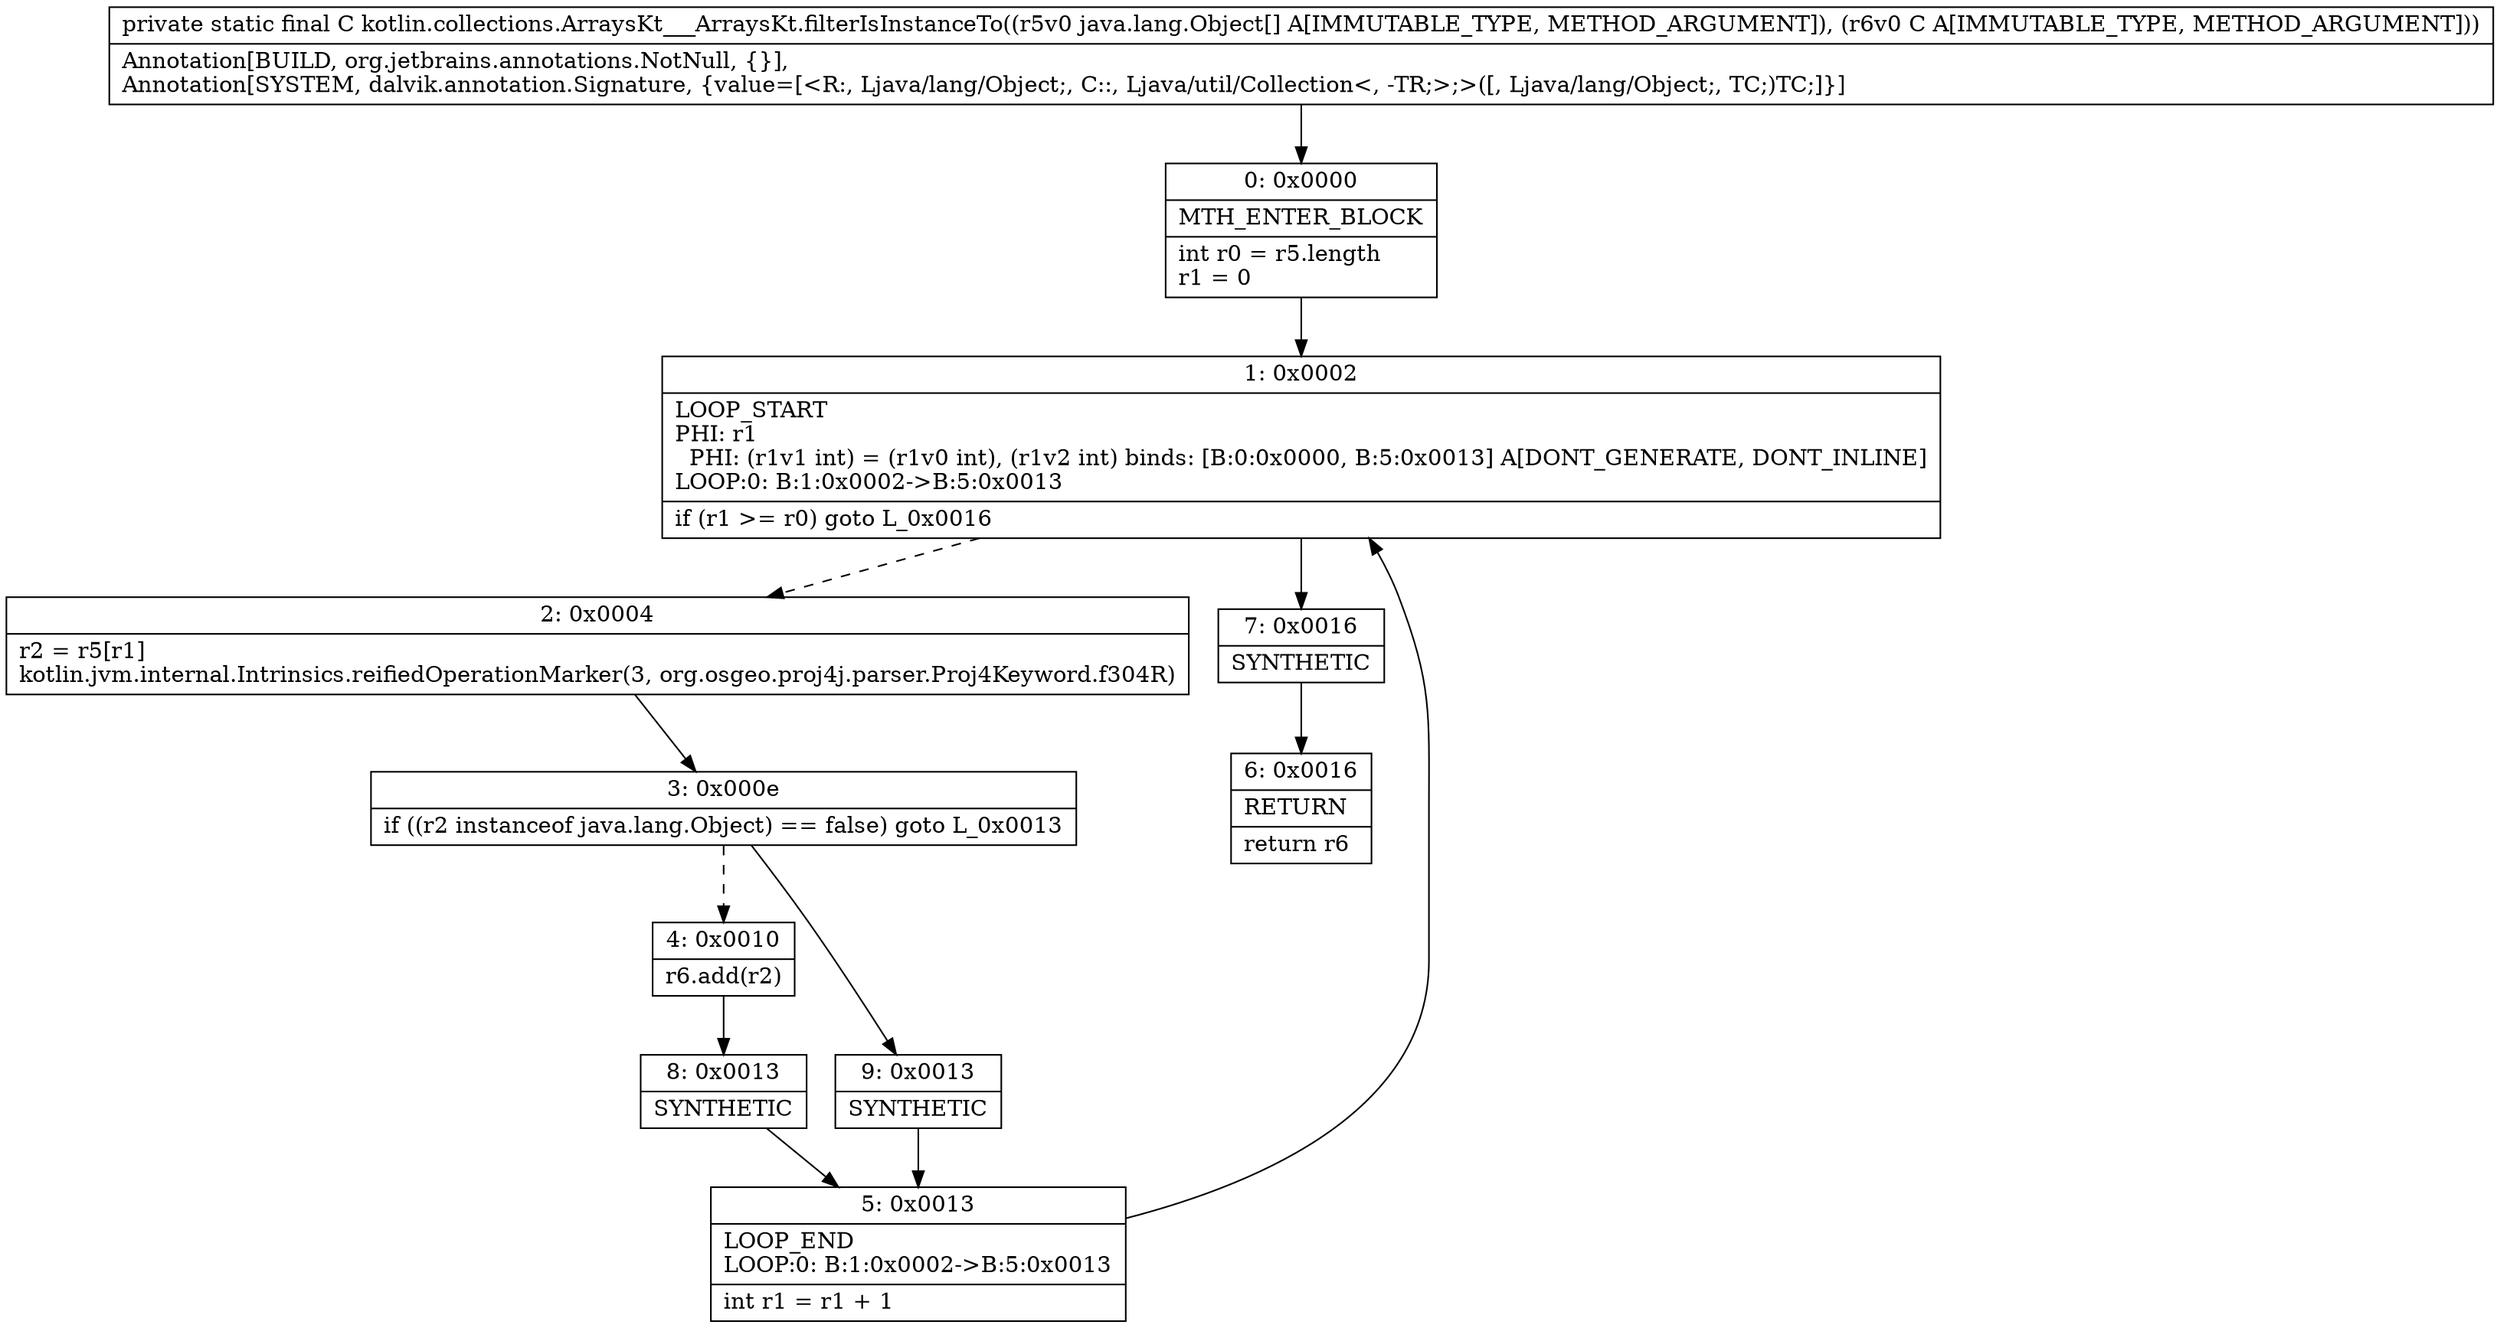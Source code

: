digraph "CFG forkotlin.collections.ArraysKt___ArraysKt.filterIsInstanceTo([Ljava\/lang\/Object;Ljava\/util\/Collection;)Ljava\/util\/Collection;" {
Node_0 [shape=record,label="{0\:\ 0x0000|MTH_ENTER_BLOCK\l|int r0 = r5.length\lr1 = 0\l}"];
Node_1 [shape=record,label="{1\:\ 0x0002|LOOP_START\lPHI: r1 \l  PHI: (r1v1 int) = (r1v0 int), (r1v2 int) binds: [B:0:0x0000, B:5:0x0013] A[DONT_GENERATE, DONT_INLINE]\lLOOP:0: B:1:0x0002\-\>B:5:0x0013\l|if (r1 \>= r0) goto L_0x0016\l}"];
Node_2 [shape=record,label="{2\:\ 0x0004|r2 = r5[r1]\lkotlin.jvm.internal.Intrinsics.reifiedOperationMarker(3, org.osgeo.proj4j.parser.Proj4Keyword.f304R)\l}"];
Node_3 [shape=record,label="{3\:\ 0x000e|if ((r2 instanceof java.lang.Object) == false) goto L_0x0013\l}"];
Node_4 [shape=record,label="{4\:\ 0x0010|r6.add(r2)\l}"];
Node_5 [shape=record,label="{5\:\ 0x0013|LOOP_END\lLOOP:0: B:1:0x0002\-\>B:5:0x0013\l|int r1 = r1 + 1\l}"];
Node_6 [shape=record,label="{6\:\ 0x0016|RETURN\l|return r6\l}"];
Node_7 [shape=record,label="{7\:\ 0x0016|SYNTHETIC\l}"];
Node_8 [shape=record,label="{8\:\ 0x0013|SYNTHETIC\l}"];
Node_9 [shape=record,label="{9\:\ 0x0013|SYNTHETIC\l}"];
MethodNode[shape=record,label="{private static final C kotlin.collections.ArraysKt___ArraysKt.filterIsInstanceTo((r5v0 java.lang.Object[] A[IMMUTABLE_TYPE, METHOD_ARGUMENT]), (r6v0 C A[IMMUTABLE_TYPE, METHOD_ARGUMENT]))  | Annotation[BUILD, org.jetbrains.annotations.NotNull, \{\}], \lAnnotation[SYSTEM, dalvik.annotation.Signature, \{value=[\<R:, Ljava\/lang\/Object;, C::, Ljava\/util\/Collection\<, \-TR;\>;\>([, Ljava\/lang\/Object;, TC;)TC;]\}]\l}"];
MethodNode -> Node_0;
Node_0 -> Node_1;
Node_1 -> Node_2[style=dashed];
Node_1 -> Node_7;
Node_2 -> Node_3;
Node_3 -> Node_4[style=dashed];
Node_3 -> Node_9;
Node_4 -> Node_8;
Node_5 -> Node_1;
Node_7 -> Node_6;
Node_8 -> Node_5;
Node_9 -> Node_5;
}

